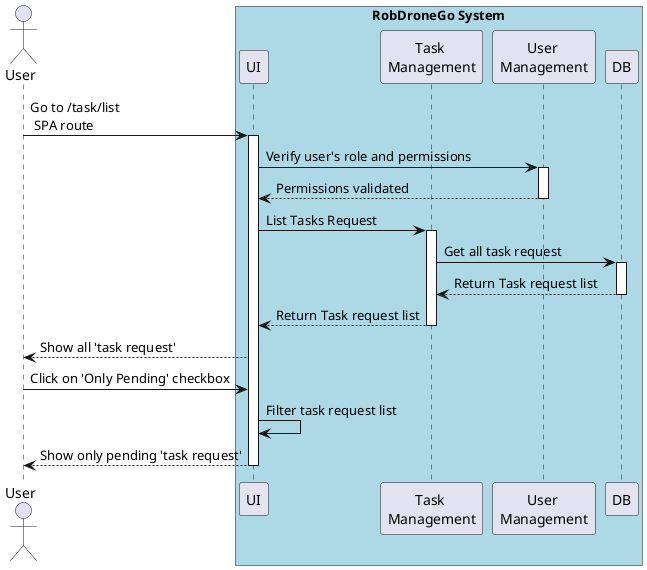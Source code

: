 @startuml SD Lv2

actor "User" as user
box "RobDroneGo System" #LightBlue
    participant "UI" as UI
    participant "Task \nManagement" as TaskModule
    participant "User \nManagement" as UserModule
    participant "DB" as DB
end box

user -> UI : Go to /task/list\n SPA route

activate UI
UI -> UserModule : Verify user's role and permissions
activate UserModule
UserModule --> UI : Permissions validated
deactivate UserModule

UI -> TaskModule : List Tasks Request
activate TaskModule
TaskModule -> DB : Get all task request
activate DB
DB --> TaskModule : Return Task request list
deactivate DB
TaskModule --> UI : Return Task request list
deactivate TaskModule
UI --> user : Show all 'task request'

user -> UI : Click on 'Only Pending' checkbox
UI -> UI : Filter task request list
UI --> user : Show only pending 'task request'
deactivate UI

@enduml
